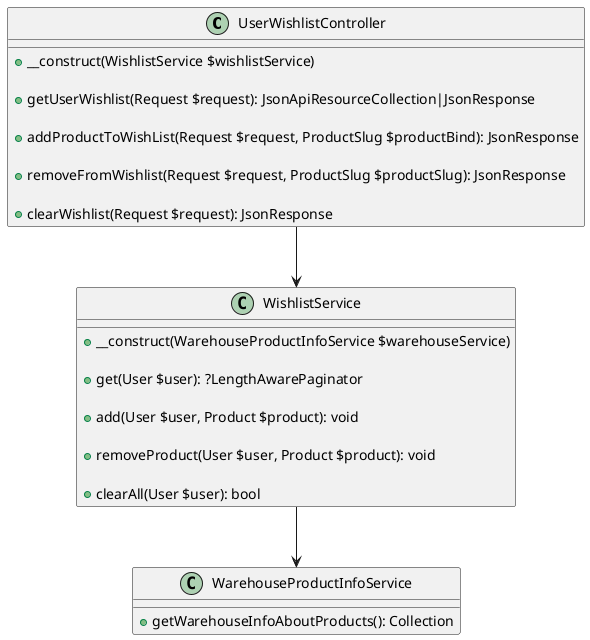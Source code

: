 @startuml

class UserWishlistController {
    + __construct(WishlistService $wishlistService)

    + getUserWishlist(Request $request): JsonApiResourceCollection|JsonResponse

    + addProductToWishList(Request $request, ProductSlug $productBind): JsonResponse

    + removeFromWishlist(Request $request, ProductSlug $productSlug): JsonResponse

    + clearWishlist(Request $request): JsonResponse
}

class WishlistService {
    + __construct(WarehouseProductInfoService $warehouseService)

    + get(User $user): ?LengthAwarePaginator

    + add(User $user, Product $product): void

    + removeProduct(User $user, Product $product): void

    + clearAll(User $user): bool
}

class WarehouseProductInfoService $warehouseService {
    + getWarehouseInfoAboutProducts(): Collection
}

UserWishlistController --> WishlistService
WishlistService --> WarehouseProductInfoService
@enduml